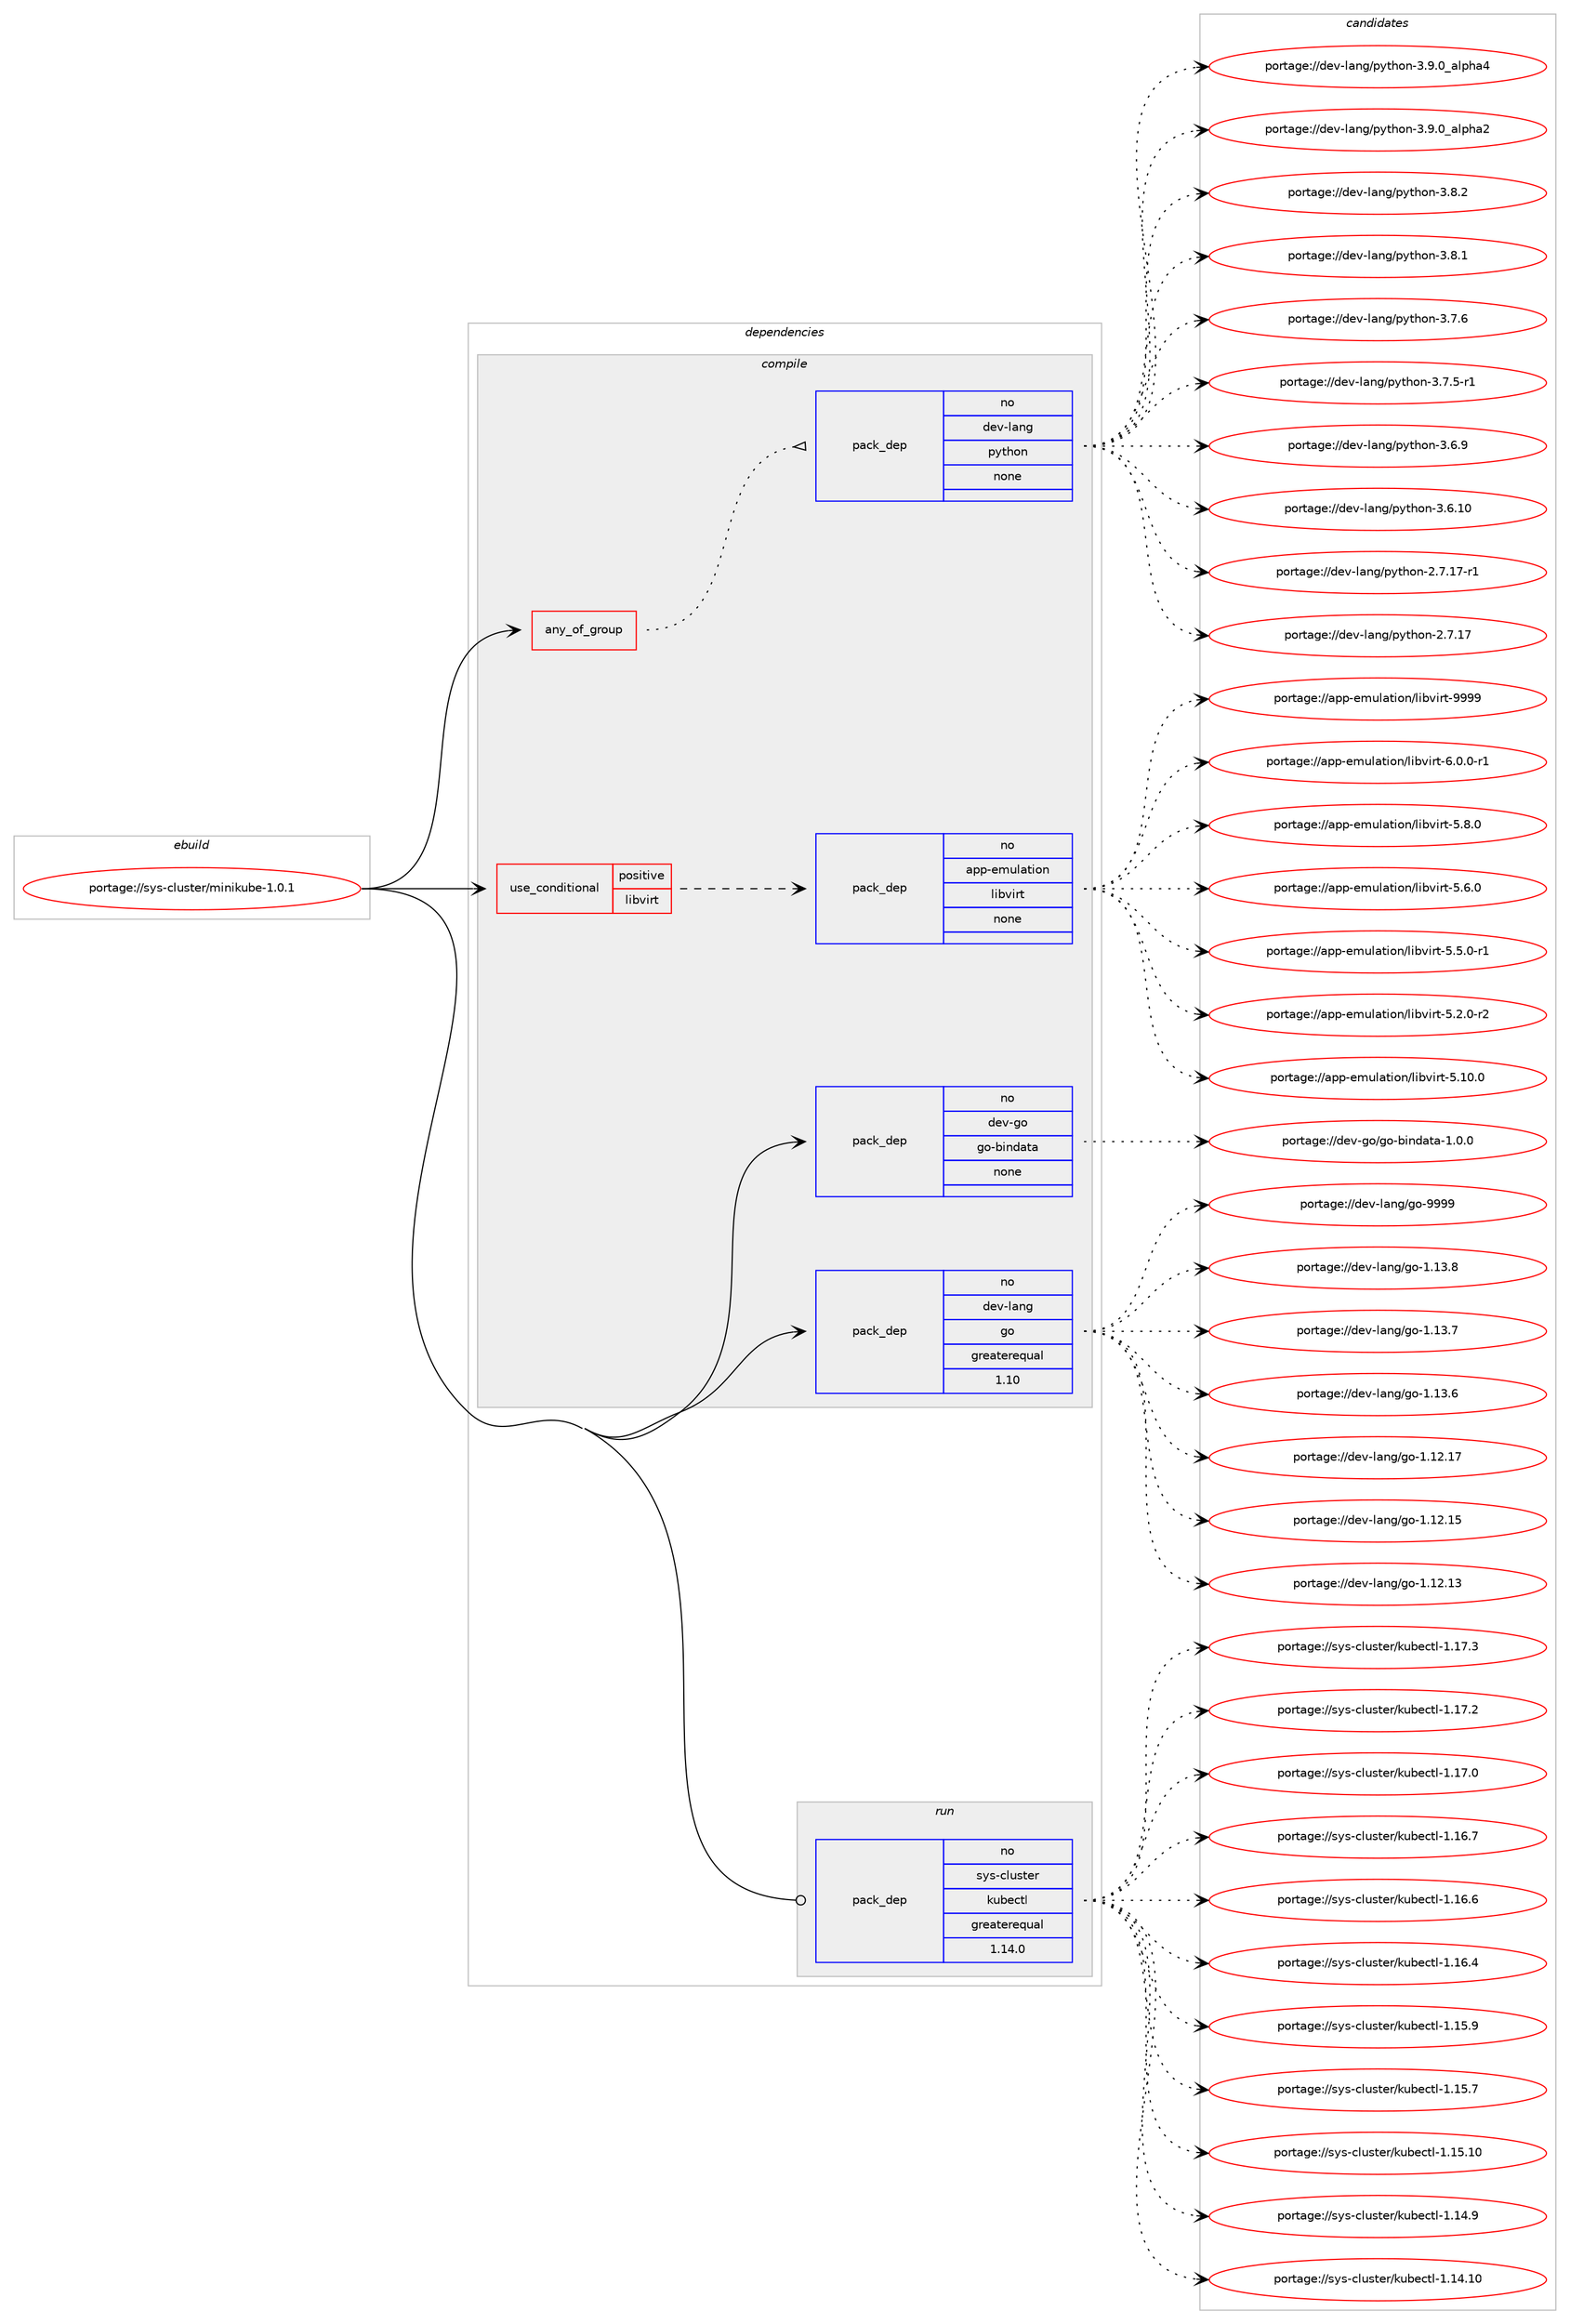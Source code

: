 digraph prolog {

# *************
# Graph options
# *************

newrank=true;
concentrate=true;
compound=true;
graph [rankdir=LR,fontname=Helvetica,fontsize=10,ranksep=1.5];#, ranksep=2.5, nodesep=0.2];
edge  [arrowhead=vee];
node  [fontname=Helvetica,fontsize=10];

# **********
# The ebuild
# **********

subgraph cluster_leftcol {
color=gray;
rank=same;
label=<<i>ebuild</i>>;
id [label="portage://sys-cluster/minikube-1.0.1", color=red, width=4, href="../sys-cluster/minikube-1.0.1.svg"];
}

# ****************
# The dependencies
# ****************

subgraph cluster_midcol {
color=gray;
label=<<i>dependencies</i>>;
subgraph cluster_compile {
fillcolor="#eeeeee";
style=filled;
label=<<i>compile</i>>;
subgraph any790 {
dependency32763 [label=<<TABLE BORDER="0" CELLBORDER="1" CELLSPACING="0" CELLPADDING="4"><TR><TD CELLPADDING="10">any_of_group</TD></TR></TABLE>>, shape=none, color=red];subgraph pack25592 {
dependency32764 [label=<<TABLE BORDER="0" CELLBORDER="1" CELLSPACING="0" CELLPADDING="4" WIDTH="220"><TR><TD ROWSPAN="6" CELLPADDING="30">pack_dep</TD></TR><TR><TD WIDTH="110">no</TD></TR><TR><TD>dev-lang</TD></TR><TR><TD>python</TD></TR><TR><TD>none</TD></TR><TR><TD></TD></TR></TABLE>>, shape=none, color=blue];
}
dependency32763:e -> dependency32764:w [weight=20,style="dotted",arrowhead="oinv"];
}
id:e -> dependency32763:w [weight=20,style="solid",arrowhead="vee"];
subgraph cond6352 {
dependency32765 [label=<<TABLE BORDER="0" CELLBORDER="1" CELLSPACING="0" CELLPADDING="4"><TR><TD ROWSPAN="3" CELLPADDING="10">use_conditional</TD></TR><TR><TD>positive</TD></TR><TR><TD>libvirt</TD></TR></TABLE>>, shape=none, color=red];
subgraph pack25593 {
dependency32766 [label=<<TABLE BORDER="0" CELLBORDER="1" CELLSPACING="0" CELLPADDING="4" WIDTH="220"><TR><TD ROWSPAN="6" CELLPADDING="30">pack_dep</TD></TR><TR><TD WIDTH="110">no</TD></TR><TR><TD>app-emulation</TD></TR><TR><TD>libvirt</TD></TR><TR><TD>none</TD></TR><TR><TD></TD></TR></TABLE>>, shape=none, color=blue];
}
dependency32765:e -> dependency32766:w [weight=20,style="dashed",arrowhead="vee"];
}
id:e -> dependency32765:w [weight=20,style="solid",arrowhead="vee"];
subgraph pack25594 {
dependency32767 [label=<<TABLE BORDER="0" CELLBORDER="1" CELLSPACING="0" CELLPADDING="4" WIDTH="220"><TR><TD ROWSPAN="6" CELLPADDING="30">pack_dep</TD></TR><TR><TD WIDTH="110">no</TD></TR><TR><TD>dev-go</TD></TR><TR><TD>go-bindata</TD></TR><TR><TD>none</TD></TR><TR><TD></TD></TR></TABLE>>, shape=none, color=blue];
}
id:e -> dependency32767:w [weight=20,style="solid",arrowhead="vee"];
subgraph pack25595 {
dependency32768 [label=<<TABLE BORDER="0" CELLBORDER="1" CELLSPACING="0" CELLPADDING="4" WIDTH="220"><TR><TD ROWSPAN="6" CELLPADDING="30">pack_dep</TD></TR><TR><TD WIDTH="110">no</TD></TR><TR><TD>dev-lang</TD></TR><TR><TD>go</TD></TR><TR><TD>greaterequal</TD></TR><TR><TD>1.10</TD></TR></TABLE>>, shape=none, color=blue];
}
id:e -> dependency32768:w [weight=20,style="solid",arrowhead="vee"];
}
subgraph cluster_compileandrun {
fillcolor="#eeeeee";
style=filled;
label=<<i>compile and run</i>>;
}
subgraph cluster_run {
fillcolor="#eeeeee";
style=filled;
label=<<i>run</i>>;
subgraph pack25596 {
dependency32769 [label=<<TABLE BORDER="0" CELLBORDER="1" CELLSPACING="0" CELLPADDING="4" WIDTH="220"><TR><TD ROWSPAN="6" CELLPADDING="30">pack_dep</TD></TR><TR><TD WIDTH="110">no</TD></TR><TR><TD>sys-cluster</TD></TR><TR><TD>kubectl</TD></TR><TR><TD>greaterequal</TD></TR><TR><TD>1.14.0</TD></TR></TABLE>>, shape=none, color=blue];
}
id:e -> dependency32769:w [weight=20,style="solid",arrowhead="odot"];
}
}

# **************
# The candidates
# **************

subgraph cluster_choices {
rank=same;
color=gray;
label=<<i>candidates</i>>;

subgraph choice25592 {
color=black;
nodesep=1;
choice10010111845108971101034711212111610411111045514657464895971081121049752 [label="portage://dev-lang/python-3.9.0_alpha4", color=red, width=4,href="../dev-lang/python-3.9.0_alpha4.svg"];
choice10010111845108971101034711212111610411111045514657464895971081121049750 [label="portage://dev-lang/python-3.9.0_alpha2", color=red, width=4,href="../dev-lang/python-3.9.0_alpha2.svg"];
choice100101118451089711010347112121116104111110455146564650 [label="portage://dev-lang/python-3.8.2", color=red, width=4,href="../dev-lang/python-3.8.2.svg"];
choice100101118451089711010347112121116104111110455146564649 [label="portage://dev-lang/python-3.8.1", color=red, width=4,href="../dev-lang/python-3.8.1.svg"];
choice100101118451089711010347112121116104111110455146554654 [label="portage://dev-lang/python-3.7.6", color=red, width=4,href="../dev-lang/python-3.7.6.svg"];
choice1001011184510897110103471121211161041111104551465546534511449 [label="portage://dev-lang/python-3.7.5-r1", color=red, width=4,href="../dev-lang/python-3.7.5-r1.svg"];
choice100101118451089711010347112121116104111110455146544657 [label="portage://dev-lang/python-3.6.9", color=red, width=4,href="../dev-lang/python-3.6.9.svg"];
choice10010111845108971101034711212111610411111045514654464948 [label="portage://dev-lang/python-3.6.10", color=red, width=4,href="../dev-lang/python-3.6.10.svg"];
choice100101118451089711010347112121116104111110455046554649554511449 [label="portage://dev-lang/python-2.7.17-r1", color=red, width=4,href="../dev-lang/python-2.7.17-r1.svg"];
choice10010111845108971101034711212111610411111045504655464955 [label="portage://dev-lang/python-2.7.17", color=red, width=4,href="../dev-lang/python-2.7.17.svg"];
dependency32764:e -> choice10010111845108971101034711212111610411111045514657464895971081121049752:w [style=dotted,weight="100"];
dependency32764:e -> choice10010111845108971101034711212111610411111045514657464895971081121049750:w [style=dotted,weight="100"];
dependency32764:e -> choice100101118451089711010347112121116104111110455146564650:w [style=dotted,weight="100"];
dependency32764:e -> choice100101118451089711010347112121116104111110455146564649:w [style=dotted,weight="100"];
dependency32764:e -> choice100101118451089711010347112121116104111110455146554654:w [style=dotted,weight="100"];
dependency32764:e -> choice1001011184510897110103471121211161041111104551465546534511449:w [style=dotted,weight="100"];
dependency32764:e -> choice100101118451089711010347112121116104111110455146544657:w [style=dotted,weight="100"];
dependency32764:e -> choice10010111845108971101034711212111610411111045514654464948:w [style=dotted,weight="100"];
dependency32764:e -> choice100101118451089711010347112121116104111110455046554649554511449:w [style=dotted,weight="100"];
dependency32764:e -> choice10010111845108971101034711212111610411111045504655464955:w [style=dotted,weight="100"];
}
subgraph choice25593 {
color=black;
nodesep=1;
choice97112112451011091171089711610511111047108105981181051141164557575757 [label="portage://app-emulation/libvirt-9999", color=red, width=4,href="../app-emulation/libvirt-9999.svg"];
choice97112112451011091171089711610511111047108105981181051141164554464846484511449 [label="portage://app-emulation/libvirt-6.0.0-r1", color=red, width=4,href="../app-emulation/libvirt-6.0.0-r1.svg"];
choice9711211245101109117108971161051111104710810598118105114116455346564648 [label="portage://app-emulation/libvirt-5.8.0", color=red, width=4,href="../app-emulation/libvirt-5.8.0.svg"];
choice9711211245101109117108971161051111104710810598118105114116455346544648 [label="portage://app-emulation/libvirt-5.6.0", color=red, width=4,href="../app-emulation/libvirt-5.6.0.svg"];
choice97112112451011091171089711610511111047108105981181051141164553465346484511449 [label="portage://app-emulation/libvirt-5.5.0-r1", color=red, width=4,href="../app-emulation/libvirt-5.5.0-r1.svg"];
choice97112112451011091171089711610511111047108105981181051141164553465046484511450 [label="portage://app-emulation/libvirt-5.2.0-r2", color=red, width=4,href="../app-emulation/libvirt-5.2.0-r2.svg"];
choice971121124510110911710897116105111110471081059811810511411645534649484648 [label="portage://app-emulation/libvirt-5.10.0", color=red, width=4,href="../app-emulation/libvirt-5.10.0.svg"];
dependency32766:e -> choice97112112451011091171089711610511111047108105981181051141164557575757:w [style=dotted,weight="100"];
dependency32766:e -> choice97112112451011091171089711610511111047108105981181051141164554464846484511449:w [style=dotted,weight="100"];
dependency32766:e -> choice9711211245101109117108971161051111104710810598118105114116455346564648:w [style=dotted,weight="100"];
dependency32766:e -> choice9711211245101109117108971161051111104710810598118105114116455346544648:w [style=dotted,weight="100"];
dependency32766:e -> choice97112112451011091171089711610511111047108105981181051141164553465346484511449:w [style=dotted,weight="100"];
dependency32766:e -> choice97112112451011091171089711610511111047108105981181051141164553465046484511450:w [style=dotted,weight="100"];
dependency32766:e -> choice971121124510110911710897116105111110471081059811810511411645534649484648:w [style=dotted,weight="100"];
}
subgraph choice25594 {
color=black;
nodesep=1;
choice100101118451031114710311145981051101009711697454946484648 [label="portage://dev-go/go-bindata-1.0.0", color=red, width=4,href="../dev-go/go-bindata-1.0.0.svg"];
dependency32767:e -> choice100101118451031114710311145981051101009711697454946484648:w [style=dotted,weight="100"];
}
subgraph choice25595 {
color=black;
nodesep=1;
choice1001011184510897110103471031114557575757 [label="portage://dev-lang/go-9999", color=red, width=4,href="../dev-lang/go-9999.svg"];
choice10010111845108971101034710311145494649514656 [label="portage://dev-lang/go-1.13.8", color=red, width=4,href="../dev-lang/go-1.13.8.svg"];
choice10010111845108971101034710311145494649514655 [label="portage://dev-lang/go-1.13.7", color=red, width=4,href="../dev-lang/go-1.13.7.svg"];
choice10010111845108971101034710311145494649514654 [label="portage://dev-lang/go-1.13.6", color=red, width=4,href="../dev-lang/go-1.13.6.svg"];
choice1001011184510897110103471031114549464950464955 [label="portage://dev-lang/go-1.12.17", color=red, width=4,href="../dev-lang/go-1.12.17.svg"];
choice1001011184510897110103471031114549464950464953 [label="portage://dev-lang/go-1.12.15", color=red, width=4,href="../dev-lang/go-1.12.15.svg"];
choice1001011184510897110103471031114549464950464951 [label="portage://dev-lang/go-1.12.13", color=red, width=4,href="../dev-lang/go-1.12.13.svg"];
dependency32768:e -> choice1001011184510897110103471031114557575757:w [style=dotted,weight="100"];
dependency32768:e -> choice10010111845108971101034710311145494649514656:w [style=dotted,weight="100"];
dependency32768:e -> choice10010111845108971101034710311145494649514655:w [style=dotted,weight="100"];
dependency32768:e -> choice10010111845108971101034710311145494649514654:w [style=dotted,weight="100"];
dependency32768:e -> choice1001011184510897110103471031114549464950464955:w [style=dotted,weight="100"];
dependency32768:e -> choice1001011184510897110103471031114549464950464953:w [style=dotted,weight="100"];
dependency32768:e -> choice1001011184510897110103471031114549464950464951:w [style=dotted,weight="100"];
}
subgraph choice25596 {
color=black;
nodesep=1;
choice115121115459910811711511610111447107117981019911610845494649554651 [label="portage://sys-cluster/kubectl-1.17.3", color=red, width=4,href="../sys-cluster/kubectl-1.17.3.svg"];
choice115121115459910811711511610111447107117981019911610845494649554650 [label="portage://sys-cluster/kubectl-1.17.2", color=red, width=4,href="../sys-cluster/kubectl-1.17.2.svg"];
choice115121115459910811711511610111447107117981019911610845494649554648 [label="portage://sys-cluster/kubectl-1.17.0", color=red, width=4,href="../sys-cluster/kubectl-1.17.0.svg"];
choice115121115459910811711511610111447107117981019911610845494649544655 [label="portage://sys-cluster/kubectl-1.16.7", color=red, width=4,href="../sys-cluster/kubectl-1.16.7.svg"];
choice115121115459910811711511610111447107117981019911610845494649544654 [label="portage://sys-cluster/kubectl-1.16.6", color=red, width=4,href="../sys-cluster/kubectl-1.16.6.svg"];
choice115121115459910811711511610111447107117981019911610845494649544652 [label="portage://sys-cluster/kubectl-1.16.4", color=red, width=4,href="../sys-cluster/kubectl-1.16.4.svg"];
choice115121115459910811711511610111447107117981019911610845494649534657 [label="portage://sys-cluster/kubectl-1.15.9", color=red, width=4,href="../sys-cluster/kubectl-1.15.9.svg"];
choice115121115459910811711511610111447107117981019911610845494649534655 [label="portage://sys-cluster/kubectl-1.15.7", color=red, width=4,href="../sys-cluster/kubectl-1.15.7.svg"];
choice11512111545991081171151161011144710711798101991161084549464953464948 [label="portage://sys-cluster/kubectl-1.15.10", color=red, width=4,href="../sys-cluster/kubectl-1.15.10.svg"];
choice115121115459910811711511610111447107117981019911610845494649524657 [label="portage://sys-cluster/kubectl-1.14.9", color=red, width=4,href="../sys-cluster/kubectl-1.14.9.svg"];
choice11512111545991081171151161011144710711798101991161084549464952464948 [label="portage://sys-cluster/kubectl-1.14.10", color=red, width=4,href="../sys-cluster/kubectl-1.14.10.svg"];
dependency32769:e -> choice115121115459910811711511610111447107117981019911610845494649554651:w [style=dotted,weight="100"];
dependency32769:e -> choice115121115459910811711511610111447107117981019911610845494649554650:w [style=dotted,weight="100"];
dependency32769:e -> choice115121115459910811711511610111447107117981019911610845494649554648:w [style=dotted,weight="100"];
dependency32769:e -> choice115121115459910811711511610111447107117981019911610845494649544655:w [style=dotted,weight="100"];
dependency32769:e -> choice115121115459910811711511610111447107117981019911610845494649544654:w [style=dotted,weight="100"];
dependency32769:e -> choice115121115459910811711511610111447107117981019911610845494649544652:w [style=dotted,weight="100"];
dependency32769:e -> choice115121115459910811711511610111447107117981019911610845494649534657:w [style=dotted,weight="100"];
dependency32769:e -> choice115121115459910811711511610111447107117981019911610845494649534655:w [style=dotted,weight="100"];
dependency32769:e -> choice11512111545991081171151161011144710711798101991161084549464953464948:w [style=dotted,weight="100"];
dependency32769:e -> choice115121115459910811711511610111447107117981019911610845494649524657:w [style=dotted,weight="100"];
dependency32769:e -> choice11512111545991081171151161011144710711798101991161084549464952464948:w [style=dotted,weight="100"];
}
}

}
